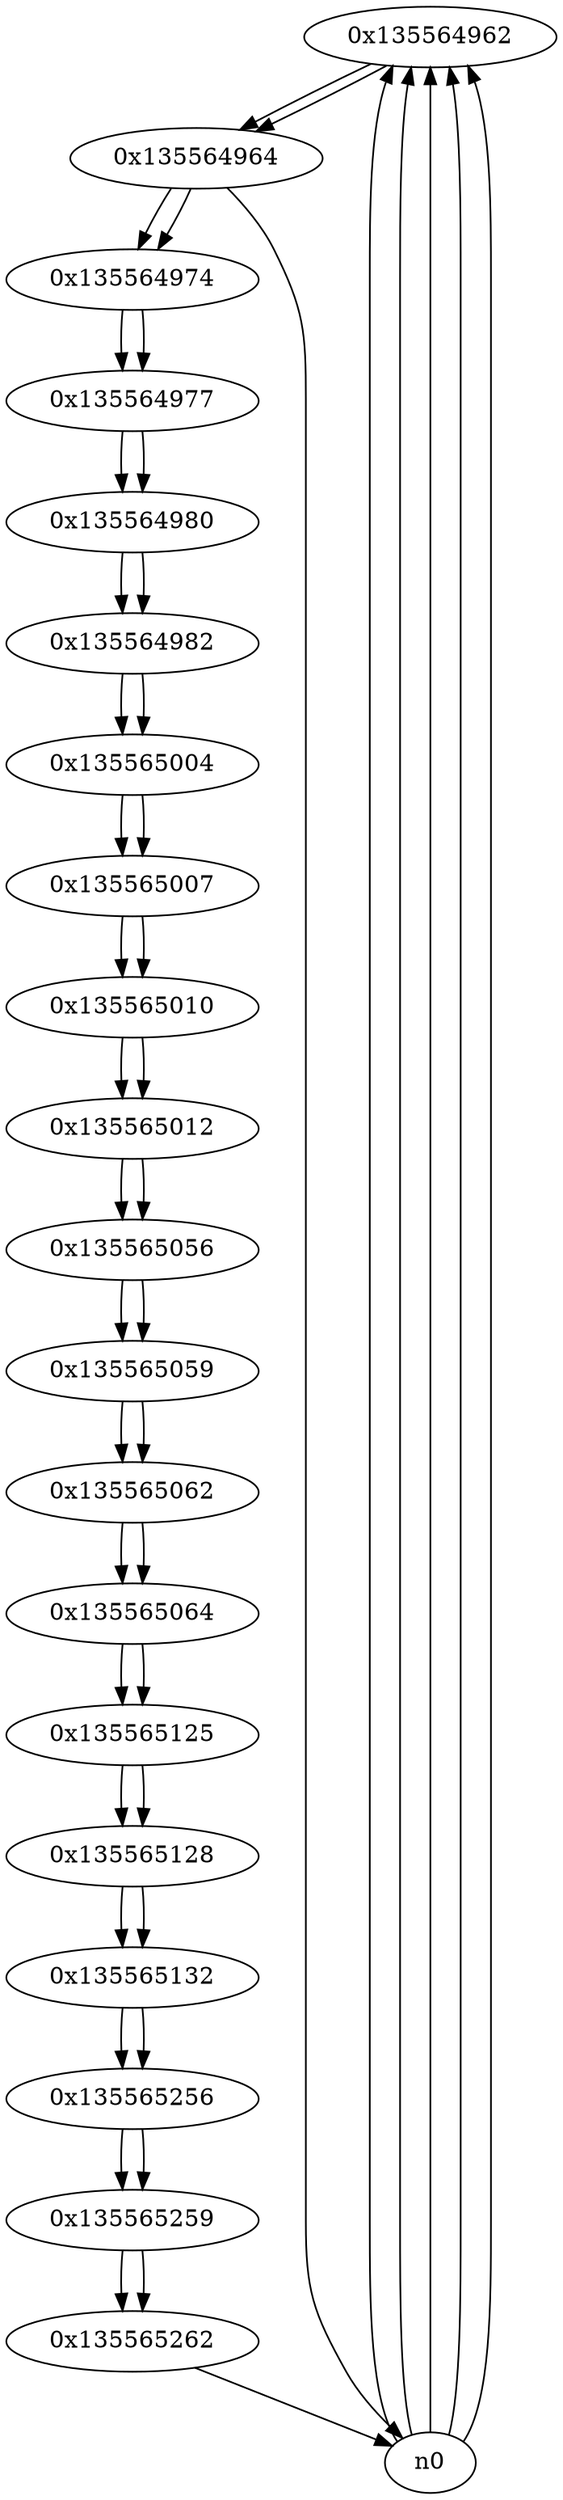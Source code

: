 digraph G{
/* nodes */
  n1 [label="0x135564962"]
  n2 [label="0x135564964"]
  n3 [label="0x135564974"]
  n4 [label="0x135564977"]
  n5 [label="0x135564980"]
  n6 [label="0x135564982"]
  n7 [label="0x135565004"]
  n8 [label="0x135565007"]
  n9 [label="0x135565010"]
  n10 [label="0x135565012"]
  n11 [label="0x135565056"]
  n12 [label="0x135565059"]
  n13 [label="0x135565062"]
  n14 [label="0x135565064"]
  n15 [label="0x135565125"]
  n16 [label="0x135565128"]
  n17 [label="0x135565132"]
  n18 [label="0x135565256"]
  n19 [label="0x135565259"]
  n20 [label="0x135565262"]
/* edges */
n1 -> n2;
n0 -> n1;
n0 -> n1;
n0 -> n1;
n0 -> n1;
n0 -> n1;
n2 -> n3;
n2 -> n0;
n1 -> n2;
n3 -> n4;
n2 -> n3;
n4 -> n5;
n3 -> n4;
n5 -> n6;
n4 -> n5;
n6 -> n7;
n5 -> n6;
n7 -> n8;
n6 -> n7;
n8 -> n9;
n7 -> n8;
n9 -> n10;
n8 -> n9;
n10 -> n11;
n9 -> n10;
n11 -> n12;
n10 -> n11;
n12 -> n13;
n11 -> n12;
n13 -> n14;
n12 -> n13;
n14 -> n15;
n13 -> n14;
n15 -> n16;
n14 -> n15;
n16 -> n17;
n15 -> n16;
n17 -> n18;
n16 -> n17;
n18 -> n19;
n17 -> n18;
n19 -> n20;
n18 -> n19;
n20 -> n0;
n19 -> n20;
}
